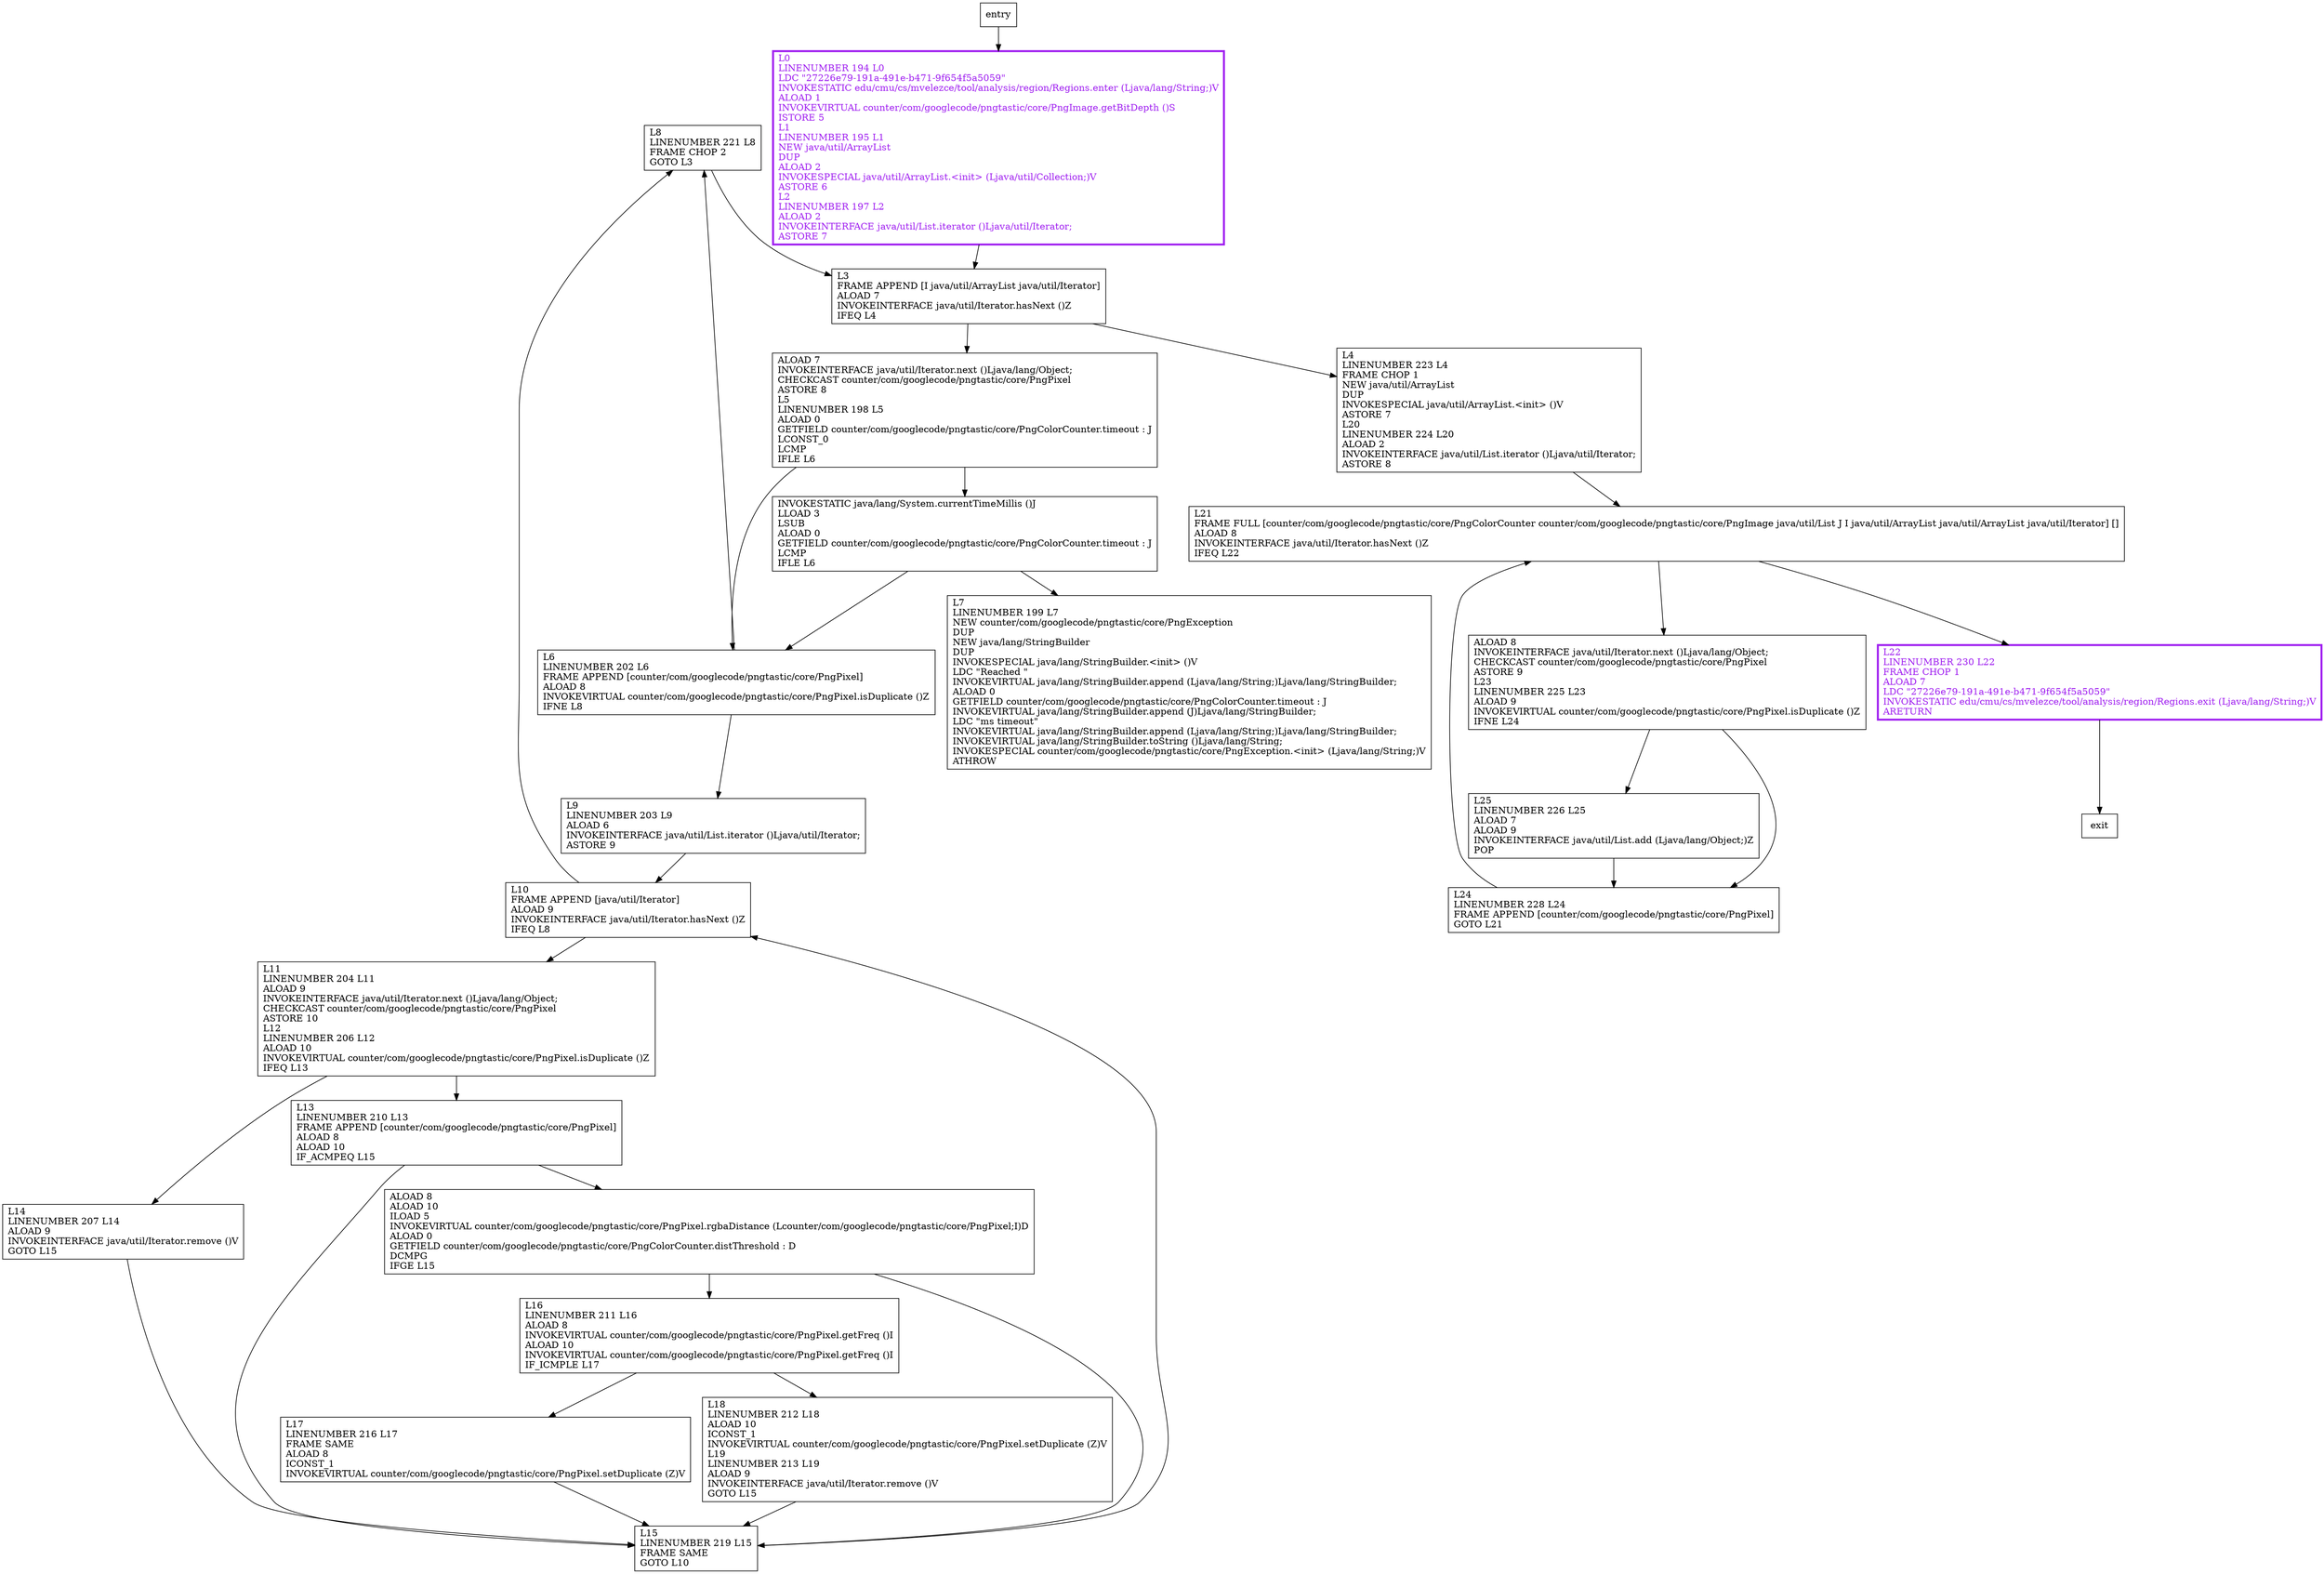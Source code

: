 digraph getMergedColors {
node [shape=record];
1085226456 [label="L8\lLINENUMBER 221 L8\lFRAME CHOP 2\lGOTO L3\l"];
2117885681 [label="L24\lLINENUMBER 228 L24\lFRAME APPEND [counter/com/googlecode/pngtastic/core/PngPixel]\lGOTO L21\l"];
2072260217 [label="L14\lLINENUMBER 207 L14\lALOAD 9\lINVOKEINTERFACE java/util/Iterator.remove ()V\lGOTO L15\l"];
1851920297 [label="L15\lLINENUMBER 219 L15\lFRAME SAME\lGOTO L10\l"];
1471971175 [label="L6\lLINENUMBER 202 L6\lFRAME APPEND [counter/com/googlecode/pngtastic/core/PngPixel]\lALOAD 8\lINVOKEVIRTUAL counter/com/googlecode/pngtastic/core/PngPixel.isDuplicate ()Z\lIFNE L8\l"];
1079841340 [label="L22\lLINENUMBER 230 L22\lFRAME CHOP 1\lALOAD 7\lLDC \"27226e79-191a-491e-b471-9f654f5a5059\"\lINVOKESTATIC edu/cmu/cs/mvelezce/tool/analysis/region/Regions.exit (Ljava/lang/String;)V\lARETURN\l"];
933711092 [label="L7\lLINENUMBER 199 L7\lNEW counter/com/googlecode/pngtastic/core/PngException\lDUP\lNEW java/lang/StringBuilder\lDUP\lINVOKESPECIAL java/lang/StringBuilder.\<init\> ()V\lLDC \"Reached \"\lINVOKEVIRTUAL java/lang/StringBuilder.append (Ljava/lang/String;)Ljava/lang/StringBuilder;\lALOAD 0\lGETFIELD counter/com/googlecode/pngtastic/core/PngColorCounter.timeout : J\lINVOKEVIRTUAL java/lang/StringBuilder.append (J)Ljava/lang/StringBuilder;\lLDC \"ms timeout\"\lINVOKEVIRTUAL java/lang/StringBuilder.append (Ljava/lang/String;)Ljava/lang/StringBuilder;\lINVOKEVIRTUAL java/lang/StringBuilder.toString ()Ljava/lang/String;\lINVOKESPECIAL counter/com/googlecode/pngtastic/core/PngException.\<init\> (Ljava/lang/String;)V\lATHROW\l"];
782824055 [label="L18\lLINENUMBER 212 L18\lALOAD 10\lICONST_1\lINVOKEVIRTUAL counter/com/googlecode/pngtastic/core/PngPixel.setDuplicate (Z)V\lL19\lLINENUMBER 213 L19\lALOAD 9\lINVOKEINTERFACE java/util/Iterator.remove ()V\lGOTO L15\l"];
1569580221 [label="L3\lFRAME APPEND [I java/util/ArrayList java/util/Iterator]\lALOAD 7\lINVOKEINTERFACE java/util/Iterator.hasNext ()Z\lIFEQ L4\l"];
182755395 [label="L16\lLINENUMBER 211 L16\lALOAD 8\lINVOKEVIRTUAL counter/com/googlecode/pngtastic/core/PngPixel.getFreq ()I\lALOAD 10\lINVOKEVIRTUAL counter/com/googlecode/pngtastic/core/PngPixel.getFreq ()I\lIF_ICMPLE L17\l"];
898350050 [label="L0\lLINENUMBER 194 L0\lLDC \"27226e79-191a-491e-b471-9f654f5a5059\"\lINVOKESTATIC edu/cmu/cs/mvelezce/tool/analysis/region/Regions.enter (Ljava/lang/String;)V\lALOAD 1\lINVOKEVIRTUAL counter/com/googlecode/pngtastic/core/PngImage.getBitDepth ()S\lISTORE 5\lL1\lLINENUMBER 195 L1\lNEW java/util/ArrayList\lDUP\lALOAD 2\lINVOKESPECIAL java/util/ArrayList.\<init\> (Ljava/util/Collection;)V\lASTORE 6\lL2\lLINENUMBER 197 L2\lALOAD 2\lINVOKEINTERFACE java/util/List.iterator ()Ljava/util/Iterator;\lASTORE 7\l"];
1286010247 [label="L25\lLINENUMBER 226 L25\lALOAD 7\lALOAD 9\lINVOKEINTERFACE java/util/List.add (Ljava/lang/Object;)Z\lPOP\l"];
1355395200 [label="L17\lLINENUMBER 216 L17\lFRAME SAME\lALOAD 8\lICONST_1\lINVOKEVIRTUAL counter/com/googlecode/pngtastic/core/PngPixel.setDuplicate (Z)V\l"];
1682096861 [label="L21\lFRAME FULL [counter/com/googlecode/pngtastic/core/PngColorCounter counter/com/googlecode/pngtastic/core/PngImage java/util/List J I java/util/ArrayList java/util/ArrayList java/util/Iterator] []\lALOAD 8\lINVOKEINTERFACE java/util/Iterator.hasNext ()Z\lIFEQ L22\l"];
532482128 [label="ALOAD 7\lINVOKEINTERFACE java/util/Iterator.next ()Ljava/lang/Object;\lCHECKCAST counter/com/googlecode/pngtastic/core/PngPixel\lASTORE 8\lL5\lLINENUMBER 198 L5\lALOAD 0\lGETFIELD counter/com/googlecode/pngtastic/core/PngColorCounter.timeout : J\lLCONST_0\lLCMP\lIFLE L6\l"];
1115462163 [label="L13\lLINENUMBER 210 L13\lFRAME APPEND [counter/com/googlecode/pngtastic/core/PngPixel]\lALOAD 8\lALOAD 10\lIF_ACMPEQ L15\l"];
2073982515 [label="L4\lLINENUMBER 223 L4\lFRAME CHOP 1\lNEW java/util/ArrayList\lDUP\lINVOKESPECIAL java/util/ArrayList.\<init\> ()V\lASTORE 7\lL20\lLINENUMBER 224 L20\lALOAD 2\lINVOKEINTERFACE java/util/List.iterator ()Ljava/util/Iterator;\lASTORE 8\l"];
1952196077 [label="L9\lLINENUMBER 203 L9\lALOAD 6\lINVOKEINTERFACE java/util/List.iterator ()Ljava/util/Iterator;\lASTORE 9\l"];
1337049085 [label="L11\lLINENUMBER 204 L11\lALOAD 9\lINVOKEINTERFACE java/util/Iterator.next ()Ljava/lang/Object;\lCHECKCAST counter/com/googlecode/pngtastic/core/PngPixel\lASTORE 10\lL12\lLINENUMBER 206 L12\lALOAD 10\lINVOKEVIRTUAL counter/com/googlecode/pngtastic/core/PngPixel.isDuplicate ()Z\lIFEQ L13\l"];
697269002 [label="ALOAD 8\lINVOKEINTERFACE java/util/Iterator.next ()Ljava/lang/Object;\lCHECKCAST counter/com/googlecode/pngtastic/core/PngPixel\lASTORE 9\lL23\lLINENUMBER 225 L23\lALOAD 9\lINVOKEVIRTUAL counter/com/googlecode/pngtastic/core/PngPixel.isDuplicate ()Z\lIFNE L24\l"];
1065388761 [label="INVOKESTATIC java/lang/System.currentTimeMillis ()J\lLLOAD 3\lLSUB\lALOAD 0\lGETFIELD counter/com/googlecode/pngtastic/core/PngColorCounter.timeout : J\lLCMP\lIFLE L6\l"];
753802191 [label="ALOAD 8\lALOAD 10\lILOAD 5\lINVOKEVIRTUAL counter/com/googlecode/pngtastic/core/PngPixel.rgbaDistance (Lcounter/com/googlecode/pngtastic/core/PngPixel;I)D\lALOAD 0\lGETFIELD counter/com/googlecode/pngtastic/core/PngColorCounter.distThreshold : D\lDCMPG\lIFGE L15\l"];
1917105166 [label="L10\lFRAME APPEND [java/util/Iterator]\lALOAD 9\lINVOKEINTERFACE java/util/Iterator.hasNext ()Z\lIFEQ L8\l"];
entry;
exit;
1085226456 -> 1569580221;
2117885681 -> 1682096861;
1471971175 -> 1085226456;
1471971175 -> 1952196077;
1079841340 -> exit;
782824055 -> 1851920297;
1569580221 -> 532482128;
1569580221 -> 2073982515;
898350050 -> 1569580221;
1286010247 -> 2117885681;
697269002 -> 2117885681;
697269002 -> 1286010247;
753802191 -> 182755395;
753802191 -> 1851920297;
2072260217 -> 1851920297;
1851920297 -> 1917105166;
entry -> 898350050;
182755395 -> 782824055;
182755395 -> 1355395200;
1355395200 -> 1851920297;
1682096861 -> 1079841340;
1682096861 -> 697269002;
532482128 -> 1471971175;
532482128 -> 1065388761;
1115462163 -> 1851920297;
1115462163 -> 753802191;
2073982515 -> 1682096861;
1952196077 -> 1917105166;
1337049085 -> 2072260217;
1337049085 -> 1115462163;
1065388761 -> 1471971175;
1065388761 -> 933711092;
1917105166 -> 1085226456;
1917105166 -> 1337049085;
1079841340[fontcolor="purple", penwidth=3, color="purple"];
898350050[fontcolor="purple", penwidth=3, color="purple"];
}
